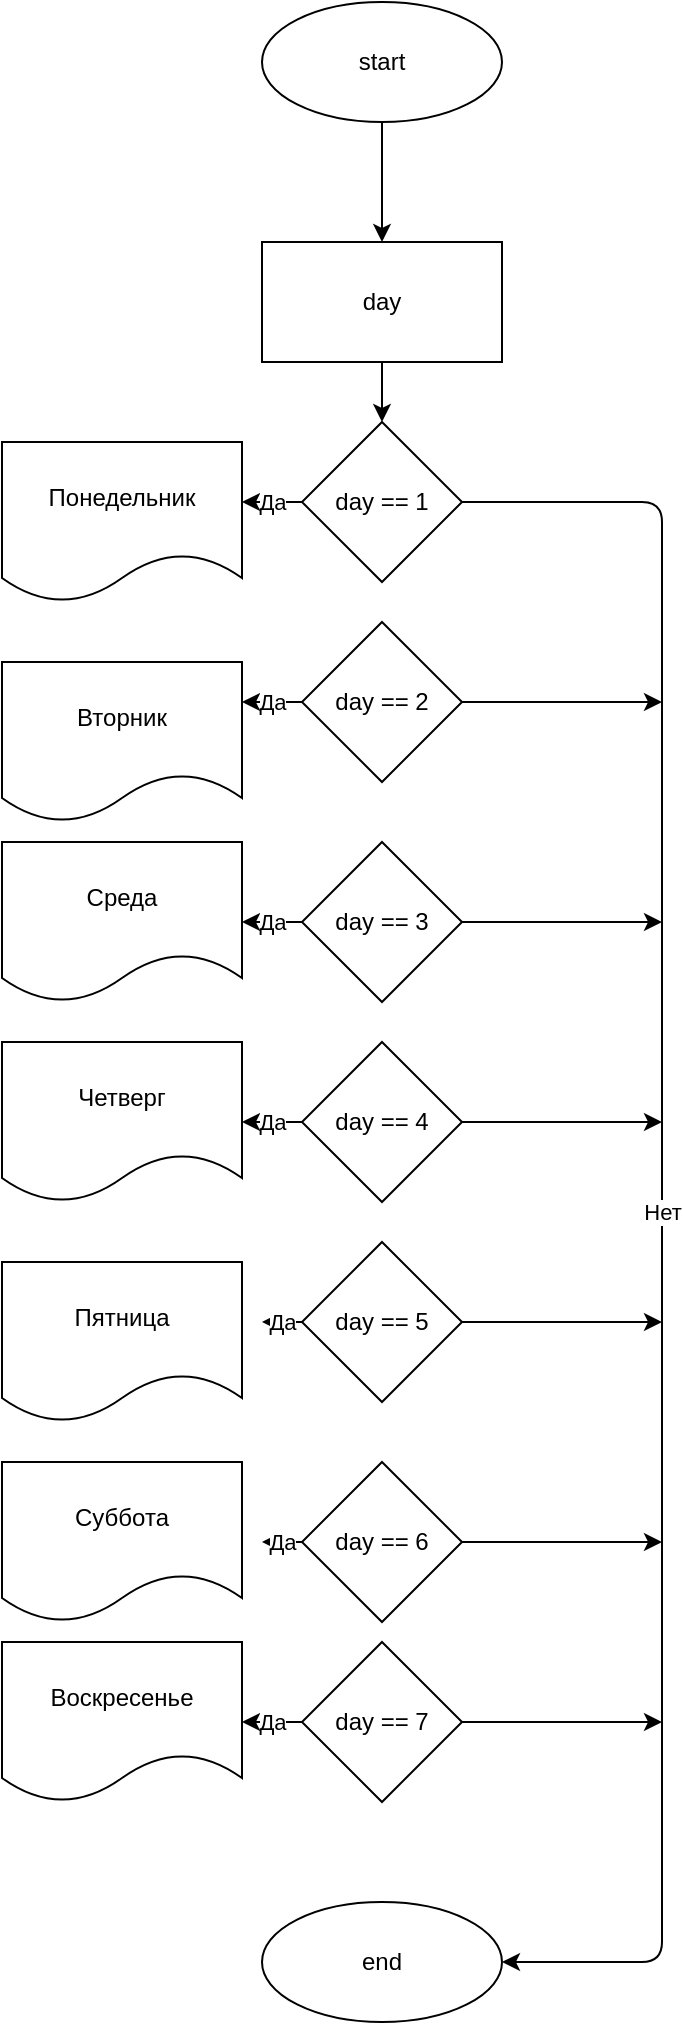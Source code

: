 <mxfile>
    <diagram id="3WlIaIlgu5qpqV_-6Dp3" name="Page-1">
        <mxGraphModel dx="1037" dy="306" grid="1" gridSize="10" guides="1" tooltips="1" connect="1" arrows="1" fold="1" page="1" pageScale="1" pageWidth="827" pageHeight="1169" math="0" shadow="0">
            <root>
                <mxCell id="0"/>
                <mxCell id="1" parent="0"/>
                <mxCell id="21" style="edgeStyle=none;html=1;entryX=0.5;entryY=0;entryDx=0;entryDy=0;" edge="1" parent="1" source="2" target="3">
                    <mxGeometry relative="1" as="geometry"/>
                </mxCell>
                <mxCell id="2" value="start&lt;br&gt;" style="ellipse;whiteSpace=wrap;html=1;" vertex="1" parent="1">
                    <mxGeometry x="240" y="10" width="120" height="60" as="geometry"/>
                </mxCell>
                <mxCell id="22" style="edgeStyle=none;html=1;" edge="1" parent="1" source="3" target="4">
                    <mxGeometry relative="1" as="geometry"/>
                </mxCell>
                <mxCell id="3" value="day" style="whiteSpace=wrap;html=1;" vertex="1" parent="1">
                    <mxGeometry x="240" y="130" width="120" height="60" as="geometry"/>
                </mxCell>
                <mxCell id="23" value="Да" style="edgeStyle=none;html=1;entryX=1;entryY=0.375;entryDx=0;entryDy=0;entryPerimeter=0;" edge="1" parent="1" source="4" target="7">
                    <mxGeometry relative="1" as="geometry"/>
                </mxCell>
                <mxCell id="30" value="Нет" style="edgeStyle=none;html=1;entryX=1;entryY=0.5;entryDx=0;entryDy=0;" edge="1" parent="1" source="4" target="20">
                    <mxGeometry relative="1" as="geometry">
                        <Array as="points">
                            <mxPoint x="440" y="260"/>
                            <mxPoint x="440" y="450"/>
                            <mxPoint x="440" y="640"/>
                            <mxPoint x="440" y="990"/>
                        </Array>
                    </mxGeometry>
                </mxCell>
                <mxCell id="4" value="day == 1" style="rhombus;whiteSpace=wrap;html=1;" vertex="1" parent="1">
                    <mxGeometry x="260" y="220" width="80" height="80" as="geometry"/>
                </mxCell>
                <mxCell id="7" value="Понедельник" style="shape=document;whiteSpace=wrap;html=1;boundedLbl=1;" vertex="1" parent="1">
                    <mxGeometry x="110" y="230" width="120" height="80" as="geometry"/>
                </mxCell>
                <mxCell id="24" value="Да" style="edgeStyle=none;html=1;entryX=1;entryY=0.25;entryDx=0;entryDy=0;" edge="1" parent="1" source="8" target="9">
                    <mxGeometry relative="1" as="geometry"/>
                </mxCell>
                <mxCell id="31" style="edgeStyle=none;html=1;" edge="1" parent="1" source="8">
                    <mxGeometry relative="1" as="geometry">
                        <mxPoint x="440" y="360" as="targetPoint"/>
                    </mxGeometry>
                </mxCell>
                <mxCell id="8" value="day == 2" style="rhombus;whiteSpace=wrap;html=1;" vertex="1" parent="1">
                    <mxGeometry x="260" y="320" width="80" height="80" as="geometry"/>
                </mxCell>
                <mxCell id="9" value="Вторник" style="shape=document;whiteSpace=wrap;html=1;boundedLbl=1;" vertex="1" parent="1">
                    <mxGeometry x="110" y="340" width="120" height="80" as="geometry"/>
                </mxCell>
                <mxCell id="25" value="Да" style="edgeStyle=none;html=1;" edge="1" parent="1" source="10" target="11">
                    <mxGeometry relative="1" as="geometry"/>
                </mxCell>
                <mxCell id="32" style="edgeStyle=none;html=1;" edge="1" parent="1" source="10">
                    <mxGeometry relative="1" as="geometry">
                        <mxPoint x="440" y="470" as="targetPoint"/>
                    </mxGeometry>
                </mxCell>
                <mxCell id="10" value="day == 3" style="rhombus;whiteSpace=wrap;html=1;" vertex="1" parent="1">
                    <mxGeometry x="260" y="430" width="80" height="80" as="geometry"/>
                </mxCell>
                <mxCell id="11" value="Среда" style="shape=document;whiteSpace=wrap;html=1;boundedLbl=1;" vertex="1" parent="1">
                    <mxGeometry x="110" y="430" width="120" height="80" as="geometry"/>
                </mxCell>
                <mxCell id="26" value="Да" style="edgeStyle=none;html=1;" edge="1" parent="1" source="12" target="13">
                    <mxGeometry relative="1" as="geometry"/>
                </mxCell>
                <mxCell id="33" style="edgeStyle=none;html=1;" edge="1" parent="1" source="12">
                    <mxGeometry relative="1" as="geometry">
                        <mxPoint x="440" y="570" as="targetPoint"/>
                    </mxGeometry>
                </mxCell>
                <mxCell id="12" value="day == 4" style="rhombus;whiteSpace=wrap;html=1;" vertex="1" parent="1">
                    <mxGeometry x="260" y="530" width="80" height="80" as="geometry"/>
                </mxCell>
                <mxCell id="13" value="Четверг" style="shape=document;whiteSpace=wrap;html=1;boundedLbl=1;" vertex="1" parent="1">
                    <mxGeometry x="110" y="530" width="120" height="80" as="geometry"/>
                </mxCell>
                <mxCell id="27" value="Да" style="edgeStyle=none;html=1;" edge="1" parent="1" source="14">
                    <mxGeometry relative="1" as="geometry">
                        <mxPoint x="240" y="670" as="targetPoint"/>
                    </mxGeometry>
                </mxCell>
                <mxCell id="34" style="edgeStyle=none;html=1;" edge="1" parent="1" source="14">
                    <mxGeometry relative="1" as="geometry">
                        <mxPoint x="440" y="670" as="targetPoint"/>
                    </mxGeometry>
                </mxCell>
                <mxCell id="14" value="day == 5" style="rhombus;whiteSpace=wrap;html=1;" vertex="1" parent="1">
                    <mxGeometry x="260" y="630" width="80" height="80" as="geometry"/>
                </mxCell>
                <mxCell id="15" value="Пятница" style="shape=document;whiteSpace=wrap;html=1;boundedLbl=1;" vertex="1" parent="1">
                    <mxGeometry x="110" y="640" width="120" height="80" as="geometry"/>
                </mxCell>
                <mxCell id="28" value="Да" style="edgeStyle=none;html=1;" edge="1" parent="1" source="16">
                    <mxGeometry relative="1" as="geometry">
                        <mxPoint x="240" y="780" as="targetPoint"/>
                    </mxGeometry>
                </mxCell>
                <mxCell id="35" style="edgeStyle=none;html=1;" edge="1" parent="1" source="16">
                    <mxGeometry relative="1" as="geometry">
                        <mxPoint x="440" y="780" as="targetPoint"/>
                    </mxGeometry>
                </mxCell>
                <mxCell id="16" value="day == 6" style="rhombus;whiteSpace=wrap;html=1;" vertex="1" parent="1">
                    <mxGeometry x="260" y="740" width="80" height="80" as="geometry"/>
                </mxCell>
                <mxCell id="17" value="Суббота" style="shape=document;whiteSpace=wrap;html=1;boundedLbl=1;" vertex="1" parent="1">
                    <mxGeometry x="110" y="740" width="120" height="80" as="geometry"/>
                </mxCell>
                <mxCell id="29" value="Да" style="edgeStyle=none;html=1;" edge="1" parent="1" source="18" target="19">
                    <mxGeometry relative="1" as="geometry"/>
                </mxCell>
                <mxCell id="36" style="edgeStyle=none;html=1;" edge="1" parent="1" source="18">
                    <mxGeometry relative="1" as="geometry">
                        <mxPoint x="440" y="870" as="targetPoint"/>
                    </mxGeometry>
                </mxCell>
                <mxCell id="18" value="day == 7" style="rhombus;whiteSpace=wrap;html=1;" vertex="1" parent="1">
                    <mxGeometry x="260" y="830" width="80" height="80" as="geometry"/>
                </mxCell>
                <mxCell id="19" value="Воскресенье" style="shape=document;whiteSpace=wrap;html=1;boundedLbl=1;" vertex="1" parent="1">
                    <mxGeometry x="110" y="830" width="120" height="80" as="geometry"/>
                </mxCell>
                <mxCell id="20" value="end" style="ellipse;whiteSpace=wrap;html=1;" vertex="1" parent="1">
                    <mxGeometry x="240" y="960" width="120" height="60" as="geometry"/>
                </mxCell>
            </root>
        </mxGraphModel>
    </diagram>
</mxfile>